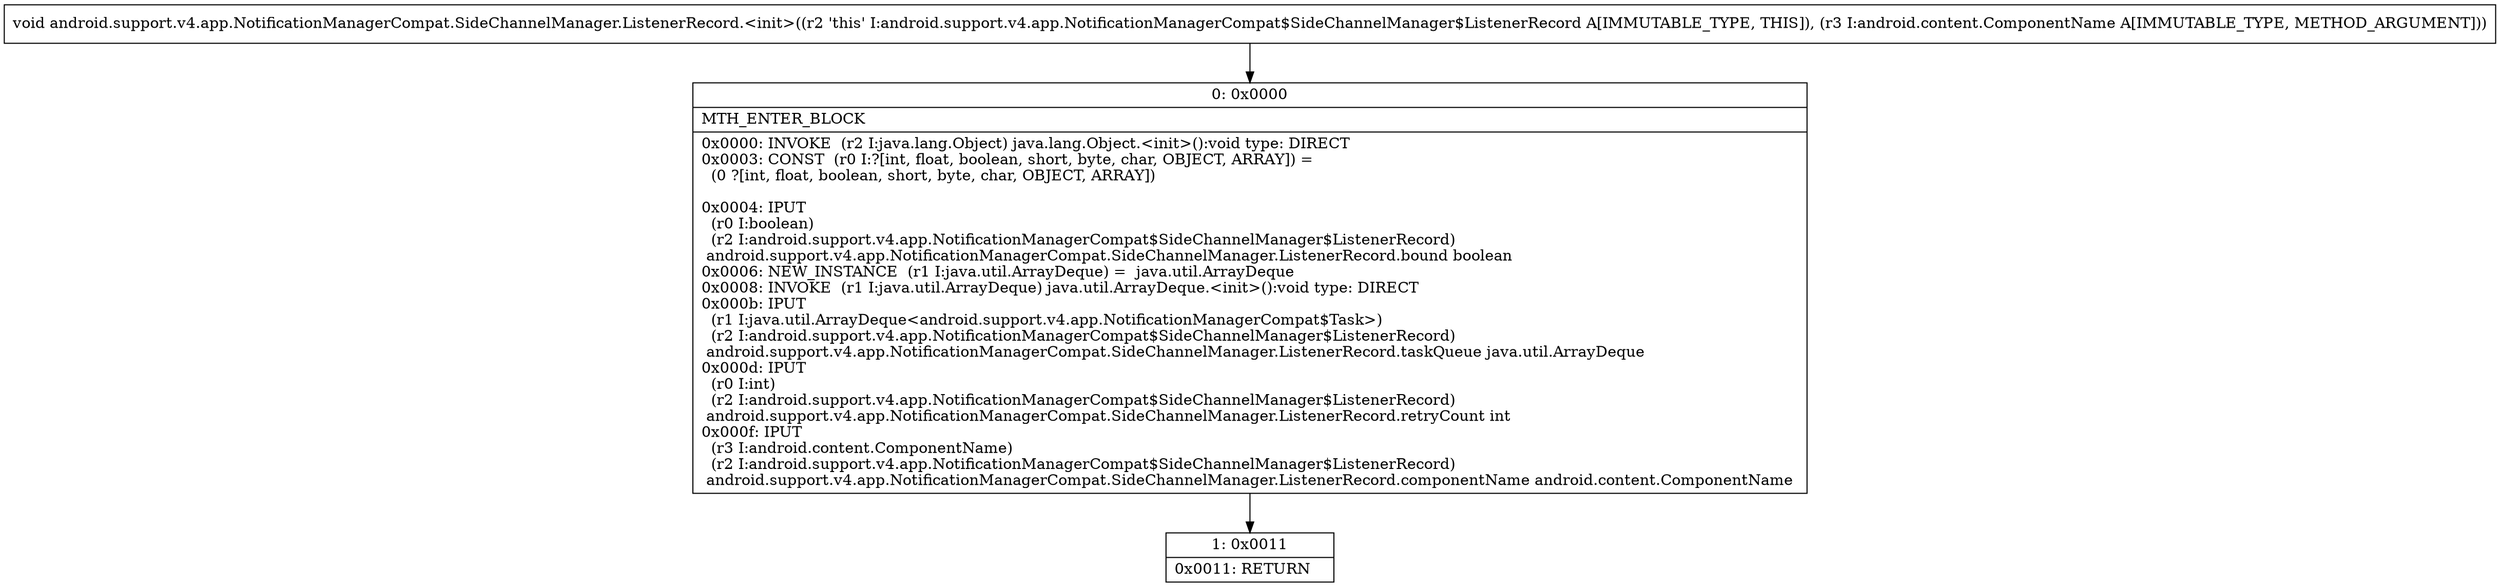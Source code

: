 digraph "CFG forandroid.support.v4.app.NotificationManagerCompat.SideChannelManager.ListenerRecord.\<init\>(Landroid\/content\/ComponentName;)V" {
Node_0 [shape=record,label="{0\:\ 0x0000|MTH_ENTER_BLOCK\l|0x0000: INVOKE  (r2 I:java.lang.Object) java.lang.Object.\<init\>():void type: DIRECT \l0x0003: CONST  (r0 I:?[int, float, boolean, short, byte, char, OBJECT, ARRAY]) = \l  (0 ?[int, float, boolean, short, byte, char, OBJECT, ARRAY])\l \l0x0004: IPUT  \l  (r0 I:boolean)\l  (r2 I:android.support.v4.app.NotificationManagerCompat$SideChannelManager$ListenerRecord)\l android.support.v4.app.NotificationManagerCompat.SideChannelManager.ListenerRecord.bound boolean \l0x0006: NEW_INSTANCE  (r1 I:java.util.ArrayDeque) =  java.util.ArrayDeque \l0x0008: INVOKE  (r1 I:java.util.ArrayDeque) java.util.ArrayDeque.\<init\>():void type: DIRECT \l0x000b: IPUT  \l  (r1 I:java.util.ArrayDeque\<android.support.v4.app.NotificationManagerCompat$Task\>)\l  (r2 I:android.support.v4.app.NotificationManagerCompat$SideChannelManager$ListenerRecord)\l android.support.v4.app.NotificationManagerCompat.SideChannelManager.ListenerRecord.taskQueue java.util.ArrayDeque \l0x000d: IPUT  \l  (r0 I:int)\l  (r2 I:android.support.v4.app.NotificationManagerCompat$SideChannelManager$ListenerRecord)\l android.support.v4.app.NotificationManagerCompat.SideChannelManager.ListenerRecord.retryCount int \l0x000f: IPUT  \l  (r3 I:android.content.ComponentName)\l  (r2 I:android.support.v4.app.NotificationManagerCompat$SideChannelManager$ListenerRecord)\l android.support.v4.app.NotificationManagerCompat.SideChannelManager.ListenerRecord.componentName android.content.ComponentName \l}"];
Node_1 [shape=record,label="{1\:\ 0x0011|0x0011: RETURN   \l}"];
MethodNode[shape=record,label="{void android.support.v4.app.NotificationManagerCompat.SideChannelManager.ListenerRecord.\<init\>((r2 'this' I:android.support.v4.app.NotificationManagerCompat$SideChannelManager$ListenerRecord A[IMMUTABLE_TYPE, THIS]), (r3 I:android.content.ComponentName A[IMMUTABLE_TYPE, METHOD_ARGUMENT])) }"];
MethodNode -> Node_0;
Node_0 -> Node_1;
}

